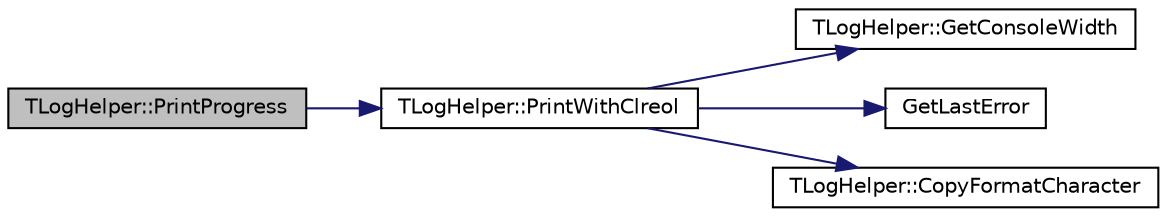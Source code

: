 digraph G
{
  edge [fontname="Helvetica",fontsize="10",labelfontname="Helvetica",labelfontsize="10"];
  node [fontname="Helvetica",fontsize="10",shape=record];
  rankdir="LR";
  Node1 [label="TLogHelper::PrintProgress",height=0.2,width=0.4,color="black", fillcolor="grey75", style="filled" fontcolor="black"];
  Node1 -> Node2 [color="midnightblue",fontsize="10",style="solid",fontname="Helvetica"];
  Node2 [label="TLogHelper::PrintWithClreol",height=0.2,width=0.4,color="black", fillcolor="white", style="filled",URL="$class_t_log_helper.html#a0d6932915953c6a40b532f46b4bd314b"];
  Node2 -> Node3 [color="midnightblue",fontsize="10",style="solid",fontname="Helvetica"];
  Node3 [label="TLogHelper::GetConsoleWidth",height=0.2,width=0.4,color="black", fillcolor="white", style="filled",URL="$class_t_log_helper.html#ac39f06e485600140e743ff33c3413ccb"];
  Node2 -> Node4 [color="midnightblue",fontsize="10",style="solid",fontname="Helvetica"];
  Node4 [label="GetLastError",height=0.2,width=0.4,color="black", fillcolor="white", style="filled",URL="$_file_stream_8cpp.html#a10b9a284527af83a44533867b0aff0fc"];
  Node2 -> Node5 [color="midnightblue",fontsize="10",style="solid",fontname="Helvetica"];
  Node5 [label="TLogHelper::CopyFormatCharacter",height=0.2,width=0.4,color="black", fillcolor="white", style="filled",URL="$class_t_log_helper.html#a47324bc44ce9199c6cf1923e2deef3a5"];
}
